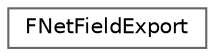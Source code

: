 digraph "Graphical Class Hierarchy"
{
 // INTERACTIVE_SVG=YES
 // LATEX_PDF_SIZE
  bgcolor="transparent";
  edge [fontname=Helvetica,fontsize=10,labelfontname=Helvetica,labelfontsize=10];
  node [fontname=Helvetica,fontsize=10,shape=box,height=0.2,width=0.4];
  rankdir="LR";
  Node0 [id="Node000000",label="FNetFieldExport",height=0.2,width=0.4,color="grey40", fillcolor="white", style="filled",URL="$da/d91/classFNetFieldExport.html",tooltip=" "];
}
